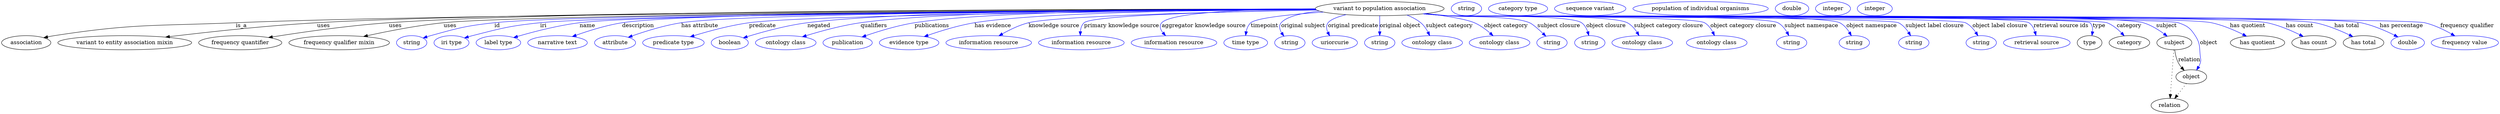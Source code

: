digraph {
	graph [bb="0,0,6331.5,283"];
	node [label="\N"];
	"variant to population association"	[height=0.5,
		label="variant to population association",
		pos="3494.4,265",
		width=4.5315];
	association	[height=0.5,
		pos="62.394,178",
		width=1.7332];
	"variant to population association" -> association	[label=is_a,
		lp="608.39,221.5",
		pos="e,106.49,190.74 3331.6,263.31 2802.4,260.87 1133.5,251.53 594.39,229 389.16,220.42 336.4,227.35 133.39,196 127.91,195.15 122.23,\
194.1 116.58,192.93"];
	"variant to entity association mixin"	[height=0.5,
		pos="312.39,178",
		width=4.7121];
	"variant to population association" -> "variant to entity association mixin"	[label=uses,
		lp="816.89,221.5",
		pos="e,415.94,192.31 3331.3,263.79 2827.1,262.84 1296.8,257.6 800.39,229 671.75,221.59 524.7,205.47 425.95,193.53"];
	"frequency quantifier"	[height=0.5,
		pos="605.39,178",
		width=2.9247];
	"variant to population association" -> "frequency quantifier"	[label=uses,
		lp="998.89,221.5",
		pos="e,677.05,191.21 3331.4,264.1 2850.3,264.03 1441.4,261.01 982.39,229 880.12,221.87 763.21,204.99 687.05,192.82"];
	"frequency qualifier mixin"	[height=0.5,
		pos="856.39,178",
		width=3.5386];
	"variant to population association" -> "frequency qualifier mixin"	[label=uses,
		lp="1137.9,221.5",
		pos="e,918.07,193.75 3331.9,263.22 2832.2,260.6 1339.3,251 1121.4,229 1055.3,222.33 981.1,207.7 928.05,195.98"];
	id	[color=blue,
		height=0.5,
		label=string,
		pos="1040.4,178",
		width=1.0652];
	"variant to population association" -> id	[color=blue,
		label=id,
		lp="1257.4,221.5",
		pos="e,1069.4,190 3331.8,263.21 2850.8,260.61 1455,251.24 1250.4,229 1177.3,221.06 1159.2,215.65 1088.4,196 1085.3,195.14 1082.1,194.17 \
1078.9,193.16",
		style=solid];
	iri	[color=blue,
		height=0.5,
		label="iri type",
		pos="1141.4,178",
		width=1.2277];
	"variant to population association" -> iri	[color=blue,
		label=iri,
		lp="1374.4,221.5",
		pos="e,1174.3,190.23 3332.1,262.95 2868.5,259.73 1559.4,248.95 1366.4,229 1289,221 1269.8,215.26 1194.4,196 1191,195.14 1187.5,194.18 \
1184,193.17",
		style=solid];
	name	[color=blue,
		height=0.5,
		label="label type",
		pos="1260.4,178",
		width=1.5707];
	"variant to population association" -> name	[color=blue,
		label=name,
		lp="1485.4,221.5",
		pos="e,1299.2,191.28 3332,263.21 2883.3,260.76 1647.9,251.97 1465.4,229 1411,222.16 1350.1,206.23 1309,194.17",
		style=solid];
	description	[color=blue,
		height=0.5,
		label="narrative text",
		pos="1410.4,178",
		width=2.0943];
	"variant to population association" -> description	[color=blue,
		label=description,
		lp="1612.9,221.5",
		pos="e,1447.6,193.79 3331.6,263.65 2899.2,262.36 1743.3,256.37 1572.4,229 1532.6,222.63 1489.1,208.78 1457.2,197.27",
		style=solid];
	"has attribute"	[color=blue,
		height=0.5,
		label=attribute,
		pos="1555.4,178",
		width=1.4443];
	"variant to population association" -> "has attribute"	[color=blue,
		label="has attribute",
		lp="1769.4,221.5",
		pos="e,1588.7,191.89 3331.9,263.3 2923.9,261.19 1878.4,253.43 1722.4,229 1679.1,222.22 1631.4,207.13 1598.1,195.29",
		style=solid];
	predicate	[color=blue,
		height=0.5,
		label="predicate type",
		pos="1703.4,178",
		width=2.1665];
	"variant to population association" -> predicate	[color=blue,
		label=predicate,
		lp="1928.4,221.5",
		pos="e,1746,193.24 3332.6,262.61 2954.3,259.05 2033.7,248.49 1894.4,229 1846.7,222.33 1793.9,207.93 1755.9,196.29",
		style=solid];
	negated	[color=blue,
		height=0.5,
		label=boolean,
		pos="1846.4,178",
		width=1.2999];
	"variant to population association" -> negated	[color=blue,
		label=negated,
		lp="2071.4,221.5",
		pos="e,1880.6,190.46 3331.3,264.29 3006.1,264.18 2287.1,260.25 2042.4,229 1989.1,222.19 1929.5,205.66 1890.1,193.46",
		style=solid];
	qualifiers	[color=blue,
		height=0.5,
		label="ontology class",
		pos="1987.4,178",
		width=2.1304];
	"variant to population association" -> qualifiers	[color=blue,
		label=qualifiers,
		lp="2210.9,221.5",
		pos="e,2029.5,193.07 3331.1,264.36 3029.4,264.24 2395.2,260.12 2177.4,229 2129.8,222.2 2077.1,207.74 2039.2,196.11",
		style=solid];
	publications	[color=blue,
		height=0.5,
		label=publication,
		pos="2144.4,178",
		width=1.7332];
	"variant to population association" -> publications	[color=blue,
		label=publications,
		lp="2358.4,221.5",
		pos="e,2180.9,192.71 3331.3,264.32 3054.8,263.99 2505.2,259.37 2314.4,229 2271.5,222.18 2224.3,207.69 2190.5,196.06",
		style=solid];
	"has evidence"	[color=blue,
		height=0.5,
		label="evidence type",
		pos="2300.4,178",
		width=2.0943];
	"variant to population association" -> "has evidence"	[color=blue,
		label="has evidence",
		lp="2512.9,221.5",
		pos="e,2338.6,193.61 3331.6,263.57 3084.9,262.05 2627.8,255.6 2466.4,229 2425.8,222.3 2381.1,208.48 2348.4,197.06",
		style=solid];
	"knowledge source"	[color=blue,
		height=0.5,
		label="information resource",
		pos="2502.4,178",
		width=3.015];
	"variant to population association" -> "knowledge source"	[color=blue,
		label="knowledge source",
		lp="2667.9,221.5",
		pos="e,2528.2,195.59 3334.6,261.34 3097.3,256.84 2672,246.47 2603.4,229 2580.1,223.06 2555.9,211.3 2537,200.68",
		style=solid];
	"primary knowledge source"	[color=blue,
		height=0.5,
		label="information resource",
		pos="2737.4,178",
		width=3.015];
	"variant to population association" -> "primary knowledge source"	[color=blue,
		label="primary knowledge source",
		lp="2839.4,221.5",
		pos="e,2734.8,196.37 3333.9,261.67 3120.1,257.83 2765.8,248.54 2744.4,229 2738.2,223.35 2735.7,214.95 2734.9,206.63",
		style=solid];
	"aggregator knowledge source"	[color=blue,
		height=0.5,
		label="information resource",
		pos="2972.4,178",
		width=3.015];
	"variant to population association" -> "aggregator knowledge source"	[color=blue,
		label="aggregator knowledge source",
		lp="3047.9,221.5",
		pos="e,2951.1,195.91 3331.3,264.77 3177.8,263.73 2967.8,257.1 2941.4,229 2934.3,221.47 2937.7,212.1 2944.3,203.51",
		style=solid];
	timepoint	[color=blue,
		height=0.5,
		label="time type",
		pos="3154.4,178",
		width=1.5346];
	"variant to population association" -> timepoint	[color=blue,
		label=timepoint,
		lp="3202.4,221.5",
		pos="e,3154.2,196.41 3351.8,256.21 3270.5,250.46 3181.9,241.47 3167.4,229 3160.8,223.34 3157.4,214.82 3155.6,206.41",
		style=solid];
	"original subject"	[color=blue,
		height=0.5,
		label=string,
		pos="3266.4,178",
		width=1.0652];
	"variant to population association" -> "original subject"	[color=blue,
		label="original subject",
		lp="3300.4,221.5",
		pos="e,3251.2,194.78 3341,258.83 3297.6,253.95 3258.3,245.04 3244.4,229 3238,221.59 3240.3,212 3245.4,203.21",
		style=solid];
	"original predicate"	[color=blue,
		height=0.5,
		label=uriorcurie,
		pos="3380.4,178",
		width=1.5887];
	"variant to population association" -> "original predicate"	[color=blue,
		label="original predicate",
		lp="3426.9,221.5",
		pos="e,3367.4,195.6 3409.1,249.62 3388.2,244.3 3369.9,237.45 3363.4,229 3358,221.92 3359.1,212.99 3362.6,204.65",
		style=solid];
	"original object"	[color=blue,
		height=0.5,
		label=string,
		pos="3494.4,178",
		width=1.0652];
	"variant to population association" -> "original object"	[color=blue,
		label="original object",
		lp="3545.9,221.5",
		pos="e,3494.4,196.18 3494.4,246.8 3494.4,235.16 3494.4,219.55 3494.4,206.24",
		style=solid];
	"subject category"	[color=blue,
		height=0.5,
		label="ontology class",
		pos="3627.4,178",
		width=2.1304];
	"variant to population association" -> "subject category"	[color=blue,
		label="subject category",
		lp="3670.9,221.5",
		pos="e,3621.2,195.97 3563.2,248.67 3575.8,243.78 3588.1,237.38 3598.4,229 3606.2,222.66 3612.3,213.66 3616.9,205.03",
		style=solid];
	"object category"	[color=blue,
		height=0.5,
		label="ontology class",
		pos="3798.4,178",
		width=2.1304];
	"variant to population association" -> "object category"	[color=blue,
		label="object category",
		lp="3814.9,221.5",
		pos="e,3782.1,195.71 3612.4,252.51 3661.4,246.55 3712.1,238.52 3734.4,229 3749,222.76 3763.1,212.32 3774.4,202.6",
		style=solid];
	"subject closure"	[color=blue,
		height=0.5,
		label=string,
		pos="3931.4,178",
		width=1.0652];
	"variant to population association" -> "subject closure"	[color=blue,
		label="subject closure",
		lp="3948.9,221.5",
		pos="e,3915.9,194.59 3610.5,252.33 3629.2,250.51 3648.3,248.68 3666.4,247 3712.6,242.72 3831.7,247.2 3874.4,229 3882.1,225.71 3896.3,\
213.29 3908.6,201.65",
		style=solid];
	"object closure"	[color=blue,
		height=0.5,
		label=string,
		pos="4027.4,178",
		width=1.0652];
	"variant to population association" -> "object closure"	[color=blue,
		label="object closure",
		lp="4068.4,221.5",
		pos="e,4024.9,196.31 3608.1,252.02 3627.6,250.19 3647.5,248.43 3666.4,247 3704.1,244.14 3975.5,250.77 4006.4,229 4014.1,223.57 4019,214.72 \
4022.1,205.97",
		style=solid];
	"subject category closure"	[color=blue,
		height=0.5,
		label="ontology class",
		pos="4160.4,178",
		width=2.1304];
	"variant to population association" -> "subject category closure"	[color=blue,
		label="subject category closure",
		lp="4226.9,221.5",
		pos="e,4152.4,196.15 3606.7,251.93 3626.6,250.08 3647.1,248.33 3666.4,247 3717,243.5 4077.4,252.42 4122.4,229 4132.7,223.66 4140.9,214.15 \
4147.1,204.86",
		style=solid];
	"object category closure"	[color=blue,
		height=0.5,
		label="ontology class",
		pos="4349.4,178",
		width=2.1304];
	"variant to population association" -> "object category closure"	[color=blue,
		label="object category closure",
		lp="4416.9,221.5",
		pos="e,4343.7,196.11 3605.8,251.83 3625.9,249.96 3646.8,248.24 3666.4,247 3702.6,244.72 4287,247.06 4318.4,229 4327.6,223.71 4334.4,214.48 \
4339.3,205.37",
		style=solid];
	"subject namespace"	[color=blue,
		height=0.5,
		label=string,
		pos="4539.4,178",
		width=1.0652];
	"variant to population association" -> "subject namespace"	[color=blue,
		label="subject namespace",
		lp="4589.4,221.5",
		pos="e,4532.4,196.19 3605.3,251.77 3625.6,249.89 3646.6,248.19 3666.4,247 3712.9,244.21 4463.3,250.95 4504.4,229 4514.2,223.76 4521.9,\
214.4 4527.5,205.19",
		style=solid];
	"object namespace"	[color=blue,
		height=0.5,
		label=string,
		pos="4698.4,178",
		width=1.0652];
	"variant to population association" -> "object namespace"	[color=blue,
		label="object namespace",
		lp="4742.4,221.5",
		pos="e,4691,195.74 3605.3,251.71 3625.6,249.84 3646.6,248.15 3666.4,247 3721.6,243.78 4612.3,254.33 4661.4,229 4671.7,223.68 4679.9,213.99 \
4685.9,204.56",
		style=solid];
	"subject label closure"	[color=blue,
		height=0.5,
		label=string,
		pos="4849.4,178",
		width=1.0652];
	"variant to population association" -> "subject label closure"	[color=blue,
		label="subject label closure",
		lp="4902.4,221.5",
		pos="e,4841.4,195.77 3604.9,251.72 3625.3,249.83 3646.5,248.14 3666.4,247 3698.1,245.19 4781.9,243.17 4810.4,229 4821.1,223.66 4829.8,\
213.84 4836.2,204.31",
		style=solid];
	"object label closure"	[color=blue,
		height=0.5,
		label=string,
		pos="5020.4,178",
		width=1.0652];
	"variant to population association" -> "object label closure"	[color=blue,
		label="object label closure",
		lp="5067.9,221.5",
		pos="e,5012.1,195.79 3604.9,251.68 3625.3,249.8 3646.5,248.12 3666.4,247 3702.8,244.95 4947.6,245.04 4980.4,229 4991.3,223.69 5000.1,\
213.87 5006.7,204.33",
		style=solid];
	"retrieval source ids"	[color=blue,
		height=0.5,
		label="retrieval source",
		pos="5161.4,178",
		width=2.347];
	"variant to population association" -> "retrieval source ids"	[color=blue,
		label="retrieval source ids",
		lp="5222.9,221.5",
		pos="e,5159.3,196.42 3604.4,251.7 3625,249.81 3646.3,248.11 3666.4,247 3707.3,244.73 5107.6,252.18 5141.4,229 5149.1,223.7 5153.9,214.88 \
5156.8,206.11",
		style=solid];
	type	[height=0.5,
		pos="5295.4,178",
		width=0.86659];
	"variant to population association" -> type	[color=blue,
		label=type,
		lp="5319.4,221.5",
		pos="e,5301.3,196.13 3604.4,251.68 3625,249.79 3646.3,248.1 3666.4,247 3689,245.76 5280.5,245.1 5296.4,229 5302.3,223.03 5303.6,214.44 \
5302.9,206.06",
		style=solid];
	category	[height=0.5,
		pos="5396.4,178",
		width=1.4263];
	"variant to population association" -> category	[color=blue,
		label=category,
		lp="5395.9,221.5",
		pos="e,5383.4,195.45 3604.4,251.68 3625,249.79 3646.3,248.1 3666.4,247 3712.8,244.46 5296,245.61 5339.4,229 5353.5,223.6 5366.4,213 5376.4,\
202.94",
		style=solid];
	subject	[height=0.5,
		pos="5510.4,178",
		width=1.2277];
	"variant to population association" -> subject	[color=blue,
		label=subject,
		lp="5490.4,221.5",
		pos="e,5492.4,194.55 3604.4,251.67 3625,249.78 3646.3,248.09 3666.4,247 3764.3,241.67 5337.4,256.78 5431.4,229 5450.7,223.31 5469.7,211.44 \
5484.3,200.7",
		style=solid];
	object	[height=0.5,
		pos="5553.4,91",
		width=1.0832];
	"variant to population association" -> object	[color=blue,
		label=object,
		lp="5597.4,178",
		pos="e,5566.8,108.09 3604.4,251.66 3625,249.77 3646.3,248.09 3666.4,247 3717.8,244.21 5471.7,245.79 5520.4,229 5543.2,221.14 5550.3,216.2 \
5563.4,196 5576.8,175.3 5573.5,166.51 5576.4,142 5577.2,135.38 5578.3,133.39 5576.4,127 5575.4,123.55 5573.9,120.13 5572.1,116.85",
		style=solid];
	"has quotient"	[height=0.5,
		pos="5721.4,178",
		width=1.9137];
	"variant to population association" -> "has quotient"	[color=blue,
		label="has quotient",
		lp="5696.4,221.5",
		pos="e,5693.6,194.61 3604.4,251.65 3625,249.76 3646.3,248.08 3666.4,247 3773.9,241.2 5499,251.08 5604.4,229 5632.4,223.13 5662,210.41 \
5684.4,199.26",
		style=solid];
	"has count"	[height=0.5,
		pos="5864.4,178",
		width=1.5526];
	"variant to population association" -> "has count"	[color=blue,
		label="has count",
		lp="5828.4,221.5",
		pos="e,5837.5,193.89 3604.4,251.64 3625,249.75 3646.3,248.08 3666.4,247 3781.7,240.81 5632.3,252.31 5745.4,229 5774.5,223 5805.4,209.78 \
5828.4,198.44",
		style=solid];
	"has total"	[height=0.5,
		pos="5989.4,178",
		width=1.4263];
	"variant to population association" -> "has total"	[color=blue,
		label="has total",
		lp="5947.9,221.5",
		pos="e,5962.7,193.41 3604.4,251.64 3625,249.75 3646.3,248.07 3666.4,247 3788.5,240.48 5747.5,253.12 5867.4,229 5897.7,222.9 5930,209.32 \
5953.7,197.85",
		style=solid];
	"has percentage"	[color=blue,
		height=0.5,
		label=double,
		pos="6101.4,178",
		width=1.1735];
	"variant to population association" -> "has percentage"	[color=blue,
		label="has percentage",
		lp="6085.4,221.5",
		pos="e,6077,192.7 3604.4,251.63 3625,249.74 3646.3,248.07 3666.4,247 3794.9,240.16 5857.3,255.11 5983.4,229 6013.3,222.81 6045,208.91 \
6068,197.33",
		style=solid];
	"frequency qualifier"	[color=blue,
		height=0.5,
		label="frequency value",
		pos="6246.4,178",
		width=2.3651];
	"variant to population association" -> "frequency qualifier"	[color=blue,
		label="frequency qualifier",
		lp="6252.4,221.5",
		pos="e,6221.2,195.35 3604.4,251.62 3625,249.73 3646.3,248.06 3666.4,247 3735.1,243.36 6077.4,244.79 6144.4,229 6168.4,223.34 6193.3,211.26 \
6212.5,200.39",
		style=solid];
	association_type	[color=blue,
		height=0.5,
		label=string,
		pos="3713.4,265",
		width=1.0652];
	association_category	[color=blue,
		height=0.5,
		label="category type",
		pos="3844.4,265",
		width=2.0762];
	subject -> object	[label=relation,
		lp="5548.4,134.5",
		pos="e,5535.5,107.23 5511.5,159.55 5512.7,149.57 5515.2,137.07 5520.4,127 5522.6,122.68 5525.5,118.52 5528.7,114.66"];
	relation	[height=0.5,
		pos="5498.4,18",
		width=1.2999];
	subject -> relation	[pos="e,5499.7,36.188 5509.1,159.79 5507,132.48 5503,78.994 5500.5,46.38",
		style=dotted];
	"variant to population association_subject"	[color=blue,
		height=0.5,
		label="sequence variant",
		pos="4027.4,265",
		width=2.5095];
	object -> relation	[pos="e,5511.2,35.54 5540.9,73.889 5534,64.939 5525.2,53.617 5517.4,43.584",
		style=dotted];
	"variant to population association_object"	[color=blue,
		height=0.5,
		label="population of individual organisms",
		pos="4307.4,265",
		width=4.7662];
	"variant to population association_has quotient"	[color=blue,
		height=0.5,
		label=double,
		pos="4539.4,265",
		width=1.1735];
	"variant to population association_has count"	[color=blue,
		height=0.5,
		label=integer,
		pos="4643.4,265",
		width=1.2277];
	"variant to population association_has total"	[color=blue,
		height=0.5,
		label=integer,
		pos="4749.4,265",
		width=1.2277];
}
